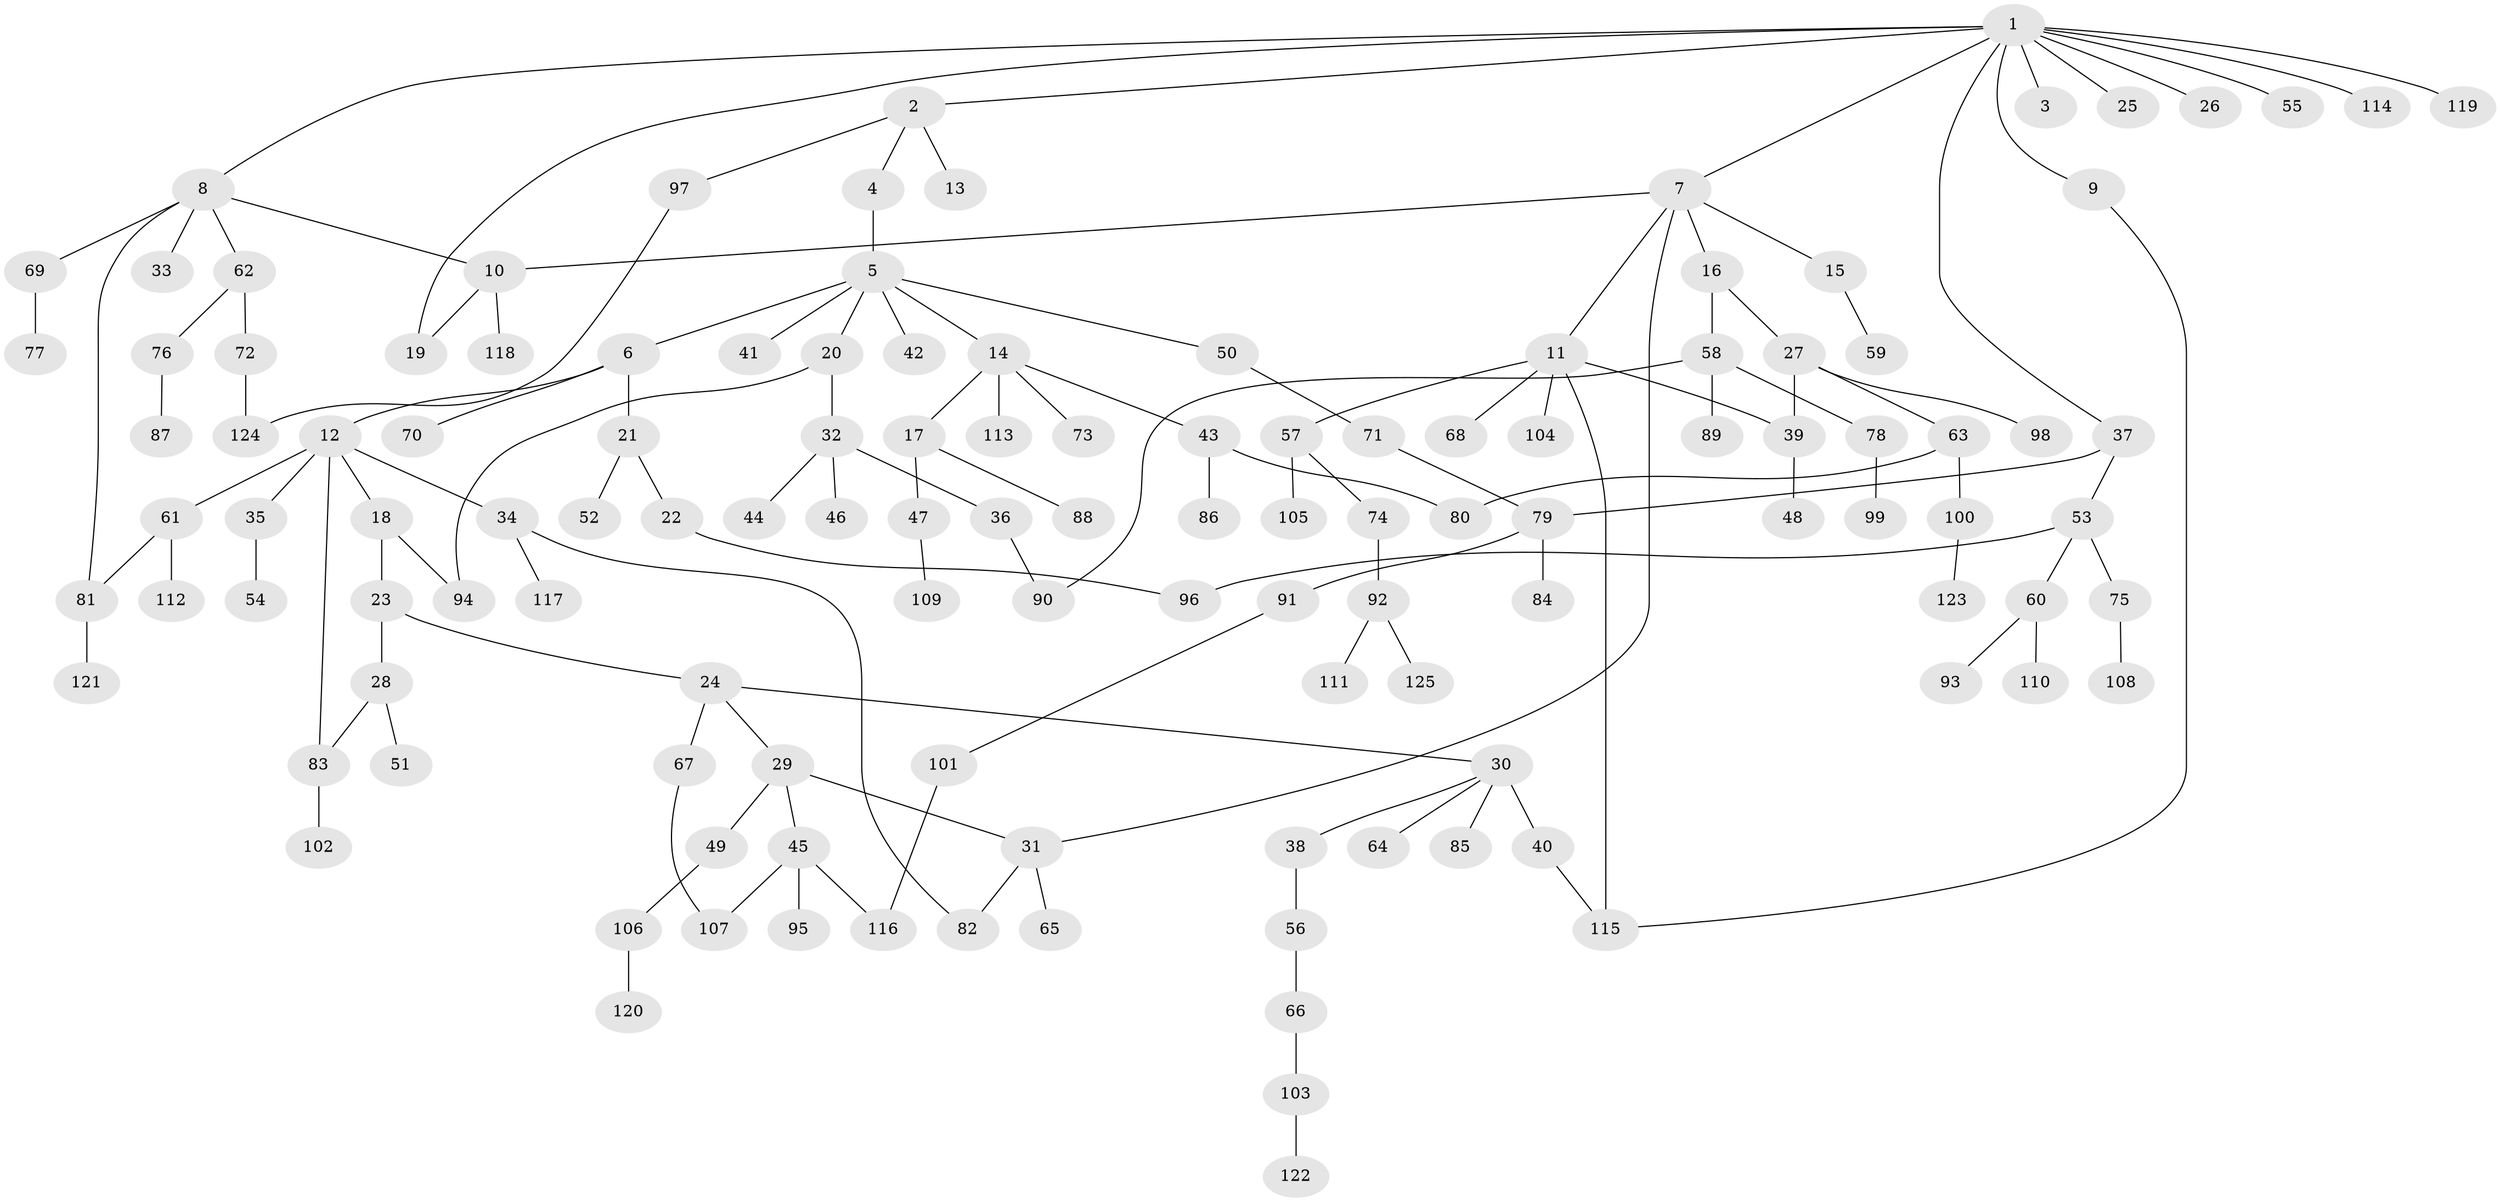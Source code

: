 // coarse degree distribution, {14: 0.011494252873563218, 1: 0.4367816091954023, 2: 0.27586206896551724, 6: 0.022988505747126436, 5: 0.022988505747126436, 10: 0.011494252873563218, 7: 0.022988505747126436, 3: 0.09195402298850575, 4: 0.10344827586206896}
// Generated by graph-tools (version 1.1) at 2025/23/03/03/25 07:23:34]
// undirected, 125 vertices, 141 edges
graph export_dot {
graph [start="1"]
  node [color=gray90,style=filled];
  1;
  2;
  3;
  4;
  5;
  6;
  7;
  8;
  9;
  10;
  11;
  12;
  13;
  14;
  15;
  16;
  17;
  18;
  19;
  20;
  21;
  22;
  23;
  24;
  25;
  26;
  27;
  28;
  29;
  30;
  31;
  32;
  33;
  34;
  35;
  36;
  37;
  38;
  39;
  40;
  41;
  42;
  43;
  44;
  45;
  46;
  47;
  48;
  49;
  50;
  51;
  52;
  53;
  54;
  55;
  56;
  57;
  58;
  59;
  60;
  61;
  62;
  63;
  64;
  65;
  66;
  67;
  68;
  69;
  70;
  71;
  72;
  73;
  74;
  75;
  76;
  77;
  78;
  79;
  80;
  81;
  82;
  83;
  84;
  85;
  86;
  87;
  88;
  89;
  90;
  91;
  92;
  93;
  94;
  95;
  96;
  97;
  98;
  99;
  100;
  101;
  102;
  103;
  104;
  105;
  106;
  107;
  108;
  109;
  110;
  111;
  112;
  113;
  114;
  115;
  116;
  117;
  118;
  119;
  120;
  121;
  122;
  123;
  124;
  125;
  1 -- 2;
  1 -- 3;
  1 -- 7;
  1 -- 8;
  1 -- 9;
  1 -- 25;
  1 -- 26;
  1 -- 37;
  1 -- 55;
  1 -- 114;
  1 -- 119;
  1 -- 19;
  2 -- 4;
  2 -- 13;
  2 -- 97;
  4 -- 5;
  5 -- 6;
  5 -- 14;
  5 -- 20;
  5 -- 41;
  5 -- 42;
  5 -- 50;
  6 -- 12;
  6 -- 21;
  6 -- 70;
  7 -- 11;
  7 -- 15;
  7 -- 16;
  7 -- 10;
  7 -- 31;
  8 -- 10;
  8 -- 33;
  8 -- 62;
  8 -- 69;
  8 -- 81;
  9 -- 115;
  10 -- 19;
  10 -- 118;
  11 -- 39;
  11 -- 57;
  11 -- 68;
  11 -- 104;
  11 -- 115;
  12 -- 18;
  12 -- 34;
  12 -- 35;
  12 -- 61;
  12 -- 83;
  14 -- 17;
  14 -- 43;
  14 -- 73;
  14 -- 113;
  15 -- 59;
  16 -- 27;
  16 -- 58;
  17 -- 47;
  17 -- 88;
  18 -- 23;
  18 -- 94;
  20 -- 32;
  20 -- 94;
  21 -- 22;
  21 -- 52;
  22 -- 96;
  23 -- 24;
  23 -- 28;
  24 -- 29;
  24 -- 30;
  24 -- 67;
  27 -- 63;
  27 -- 98;
  27 -- 39;
  28 -- 51;
  28 -- 83;
  29 -- 31;
  29 -- 45;
  29 -- 49;
  30 -- 38;
  30 -- 40;
  30 -- 64;
  30 -- 85;
  31 -- 65;
  31 -- 82;
  32 -- 36;
  32 -- 44;
  32 -- 46;
  34 -- 117;
  34 -- 82;
  35 -- 54;
  36 -- 90;
  37 -- 53;
  37 -- 79;
  38 -- 56;
  39 -- 48;
  40 -- 115;
  43 -- 80;
  43 -- 86;
  45 -- 95;
  45 -- 116;
  45 -- 107;
  47 -- 109;
  49 -- 106;
  50 -- 71;
  53 -- 60;
  53 -- 75;
  53 -- 96;
  56 -- 66;
  57 -- 74;
  57 -- 105;
  58 -- 78;
  58 -- 89;
  58 -- 90;
  60 -- 93;
  60 -- 110;
  61 -- 112;
  61 -- 81;
  62 -- 72;
  62 -- 76;
  63 -- 100;
  63 -- 80;
  66 -- 103;
  67 -- 107;
  69 -- 77;
  71 -- 79;
  72 -- 124;
  74 -- 92;
  75 -- 108;
  76 -- 87;
  78 -- 99;
  79 -- 84;
  79 -- 91;
  81 -- 121;
  83 -- 102;
  91 -- 101;
  92 -- 111;
  92 -- 125;
  97 -- 124;
  100 -- 123;
  101 -- 116;
  103 -- 122;
  106 -- 120;
}

